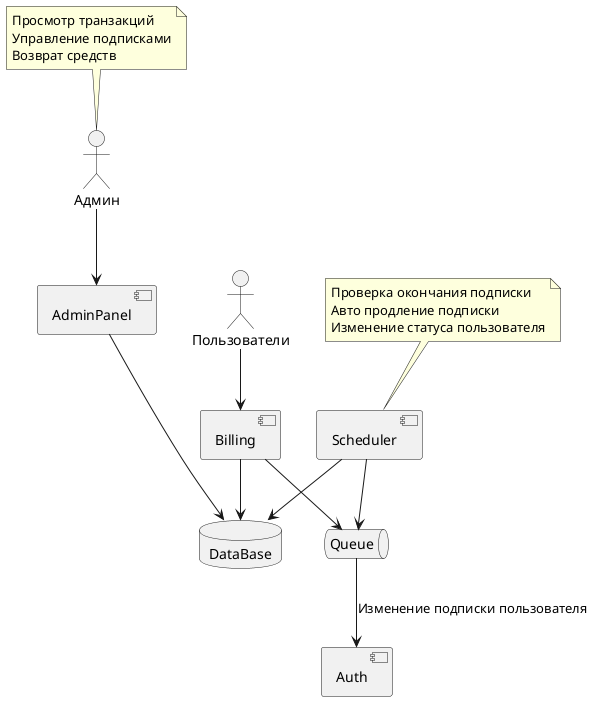 @startuml
skinparam componentStyle uml2
actor Админ as Admin
note top of Admin: Просмотр транзакций\nУправление подписками\nВозврат средств
actor Пользователи as Clients
component AdminPanel
component Auth
component Scheduler
queue Queue
note top of Scheduler: Проверка окончания подписки\nАвто продление подписки\nИзменение статуса пользователя
component Billing
database DataBase

Admin --> AdminPanel
Clients --> Billing
AdminPanel ---> DataBase
Billing --> DataBase
Scheduler --> DataBase
Billing --> Queue
Scheduler --> Queue
Queue --> Auth : Изменение подписки пользователя



@enduml
